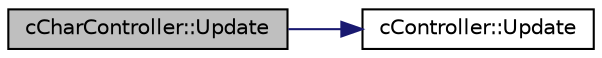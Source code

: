 digraph "cCharController::Update"
{
 // LATEX_PDF_SIZE
  edge [fontname="Helvetica",fontsize="10",labelfontname="Helvetica",labelfontsize="10"];
  node [fontname="Helvetica",fontsize="10",shape=record];
  rankdir="LR";
  Node1 [label="cCharController::Update",height=0.2,width=0.4,color="black", fillcolor="grey75", style="filled", fontcolor="black",tooltip=" "];
  Node1 -> Node2 [color="midnightblue",fontsize="10",style="solid",fontname="Helvetica"];
  Node2 [label="cController::Update",height=0.2,width=0.4,color="black", fillcolor="white", style="filled",URL="$classc_controller.html#a951e8d4ff712c6879b57de3771a59f25",tooltip=" "];
}
